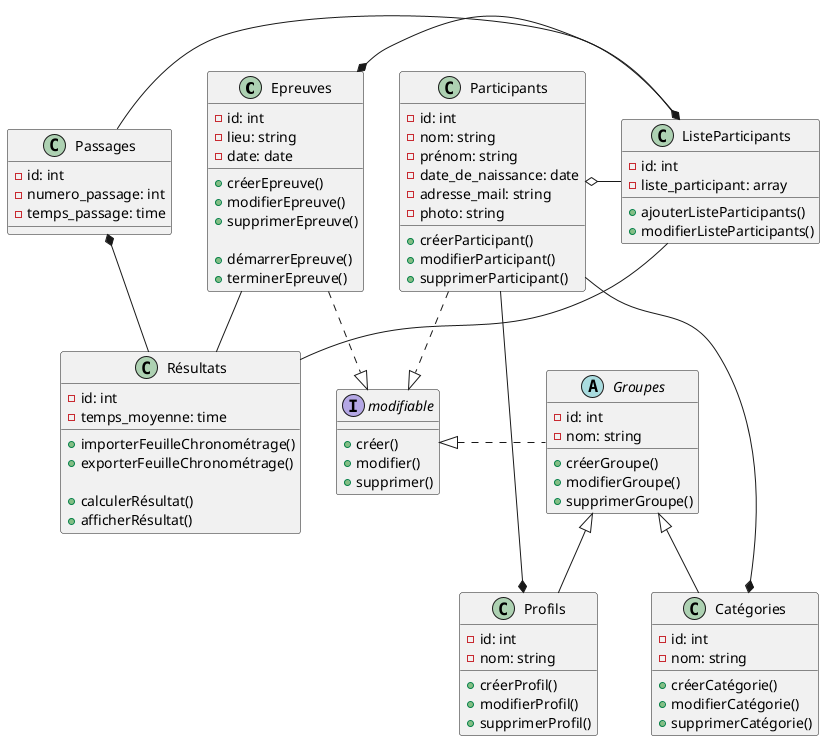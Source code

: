 @startuml championnat_ski

class Epreuves{
    - id: int
    - lieu: string
    - date: date

    + créerEpreuve()
    + modifierEpreuve()
    + supprimerEpreuve()

    + démarrerEpreuve()
    + terminerEpreuve()
}

class ListeParticipants{
    - id: int
    - liste_participant: array

    + ajouterListeParticipants()
    + modifierListeParticipants()
}

class Participants{
    - id: int
    - nom: string
    - prénom: string
    - date_de_naissance: date
    - adresse_mail: string
    - photo: string

    + créerParticipant()
    + modifierParticipant()
    + supprimerParticipant()

}

class Passages{
    - id: int
    - numero_passage: int
    - temps_passage: time

}

class Résultats{
    - id: int
    - temps_moyenne: time

    + importerFeuilleChronométrage()
    + exporterFeuilleChronométrage()

    + calculerRésultat()
    + afficherRésultat()
}

abstract class Groupes{
    - id: int
    - nom: string

    + créerGroupe()
    + modifierGroupe()
    + supprimerGroupe()
}

class Catégories{
    - id: int
    - nom: string

    + créerCatégorie()
    + modifierCatégorie()
    + supprimerCatégorie()
}

class Profils{
    - id: int
    - nom: string
    
    + créerProfil()
    + modifierProfil()
    + supprimerProfil()
}

interface modifiable
{
    + créer()
    + modifier()
    + supprimer()
}


Epreuves .right.|> modifiable
Participants ..|> modifiable
Groupes .left.|> modifiable

Groupes <|-- Catégories
Groupes <|-- Profils

Epreuves *-right- ListeParticipants
ListeParticipants -left-o Participants

ListeParticipants *-left- Passages
Passages *-right- Résultats
Epreuves -- Résultats
ListeParticipants -- Résultats
Participants --* Profils
Participants --* Catégories

 
@enduml
